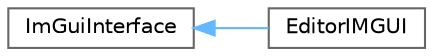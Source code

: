 digraph "Graphical Class Hierarchy"
{
 // LATEX_PDF_SIZE
  bgcolor="transparent";
  edge [fontname=Helvetica,fontsize=10,labelfontname=Helvetica,labelfontsize=10];
  node [fontname=Helvetica,fontsize=10,shape=box,height=0.2,width=0.4];
  rankdir="LR";
  Node0 [id="Node000000",label="ImGuiInterface",height=0.2,width=0.4,color="grey40", fillcolor="white", style="filled",URL="$classImGuiInterface.html",tooltip=" "];
  Node0 -> Node1 [id="edge38_Node000000_Node000001",dir="back",color="steelblue1",style="solid",tooltip=" "];
  Node1 [id="Node000001",label="EditorIMGUI",height=0.2,width=0.4,color="grey40", fillcolor="white", style="filled",URL="$classEditorIMGUI.html",tooltip=" "];
}
